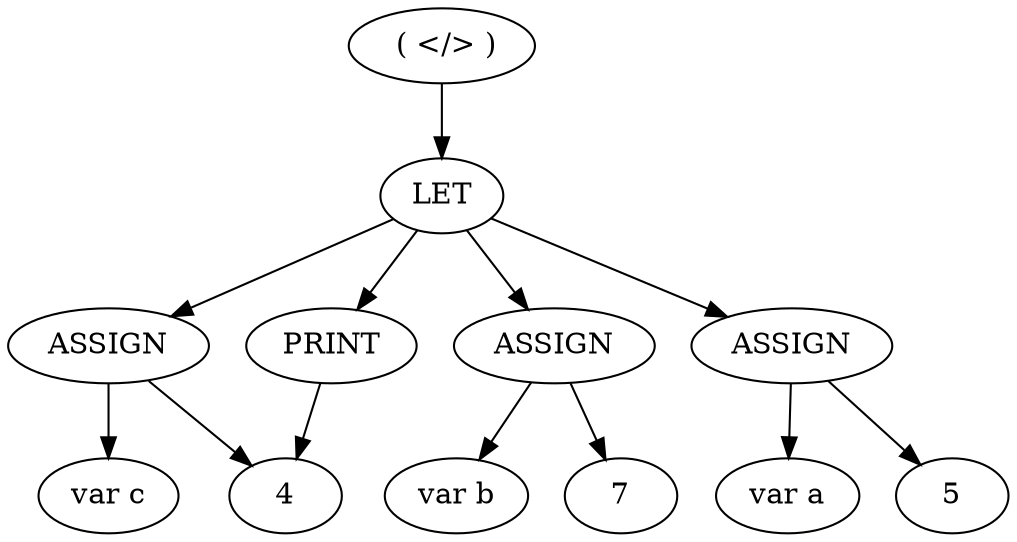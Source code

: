 digraph let_example {
	<__main__.ID object at 0x000001EEA3CD0A10> [label="var a"]
	5 [label=5]
	<__main__.ID object at 0x000001EEA3CD0C50> [label="var b"]
	7 [label=7]
	<__main__.ID object at 0x000001EEA3CD0D90> [label="var c"]
	4 [label=4]
	<__main__.Assign object at 0x000001EEA3CD0C90> [label=ASSIGN]
	<__main__.Assign object at 0x000001EEA3CD0CD0> [label=ASSIGN]
	<__main__.Assign object at 0x000001EEA3CD0A50> [label=ASSIGN]
	4 [label=4]
	"Print(4)" [label=PRINT]
	<__main__.Let object at 0x000001EEA3CD0C10> [label=LET]
	<__main__.Program object at 0x000001EEA3C93690> [label=" ( </> )"]
	<__main__.Assign object at 0x000001EEA3CD0A50> -> <__main__.ID object at 0x000001EEA3CD0A10>
	<__main__.Assign object at 0x000001EEA3CD0A50> -> 5
	<__main__.Assign object at 0x000001EEA3CD0CD0> -> <__main__.ID object at 0x000001EEA3CD0C50>
	<__main__.Assign object at 0x000001EEA3CD0CD0> -> 7
	<__main__.Assign object at 0x000001EEA3CD0C90> -> <__main__.ID object at 0x000001EEA3CD0D90>
	<__main__.Assign object at 0x000001EEA3CD0C90> -> 4
	<__main__.Let object at 0x000001EEA3CD0C10> -> <__main__.Assign object at 0x000001EEA3CD0C90>
	<__main__.Let object at 0x000001EEA3CD0C10> -> <__main__.Assign object at 0x000001EEA3CD0CD0>
	<__main__.Let object at 0x000001EEA3CD0C10> -> <__main__.Assign object at 0x000001EEA3CD0A50>
	"Print(4)" -> 4
	<__main__.Let object at 0x000001EEA3CD0C10> -> "Print(4)"
	<__main__.Program object at 0x000001EEA3C93690> -> <__main__.Let object at 0x000001EEA3CD0C10>
}
